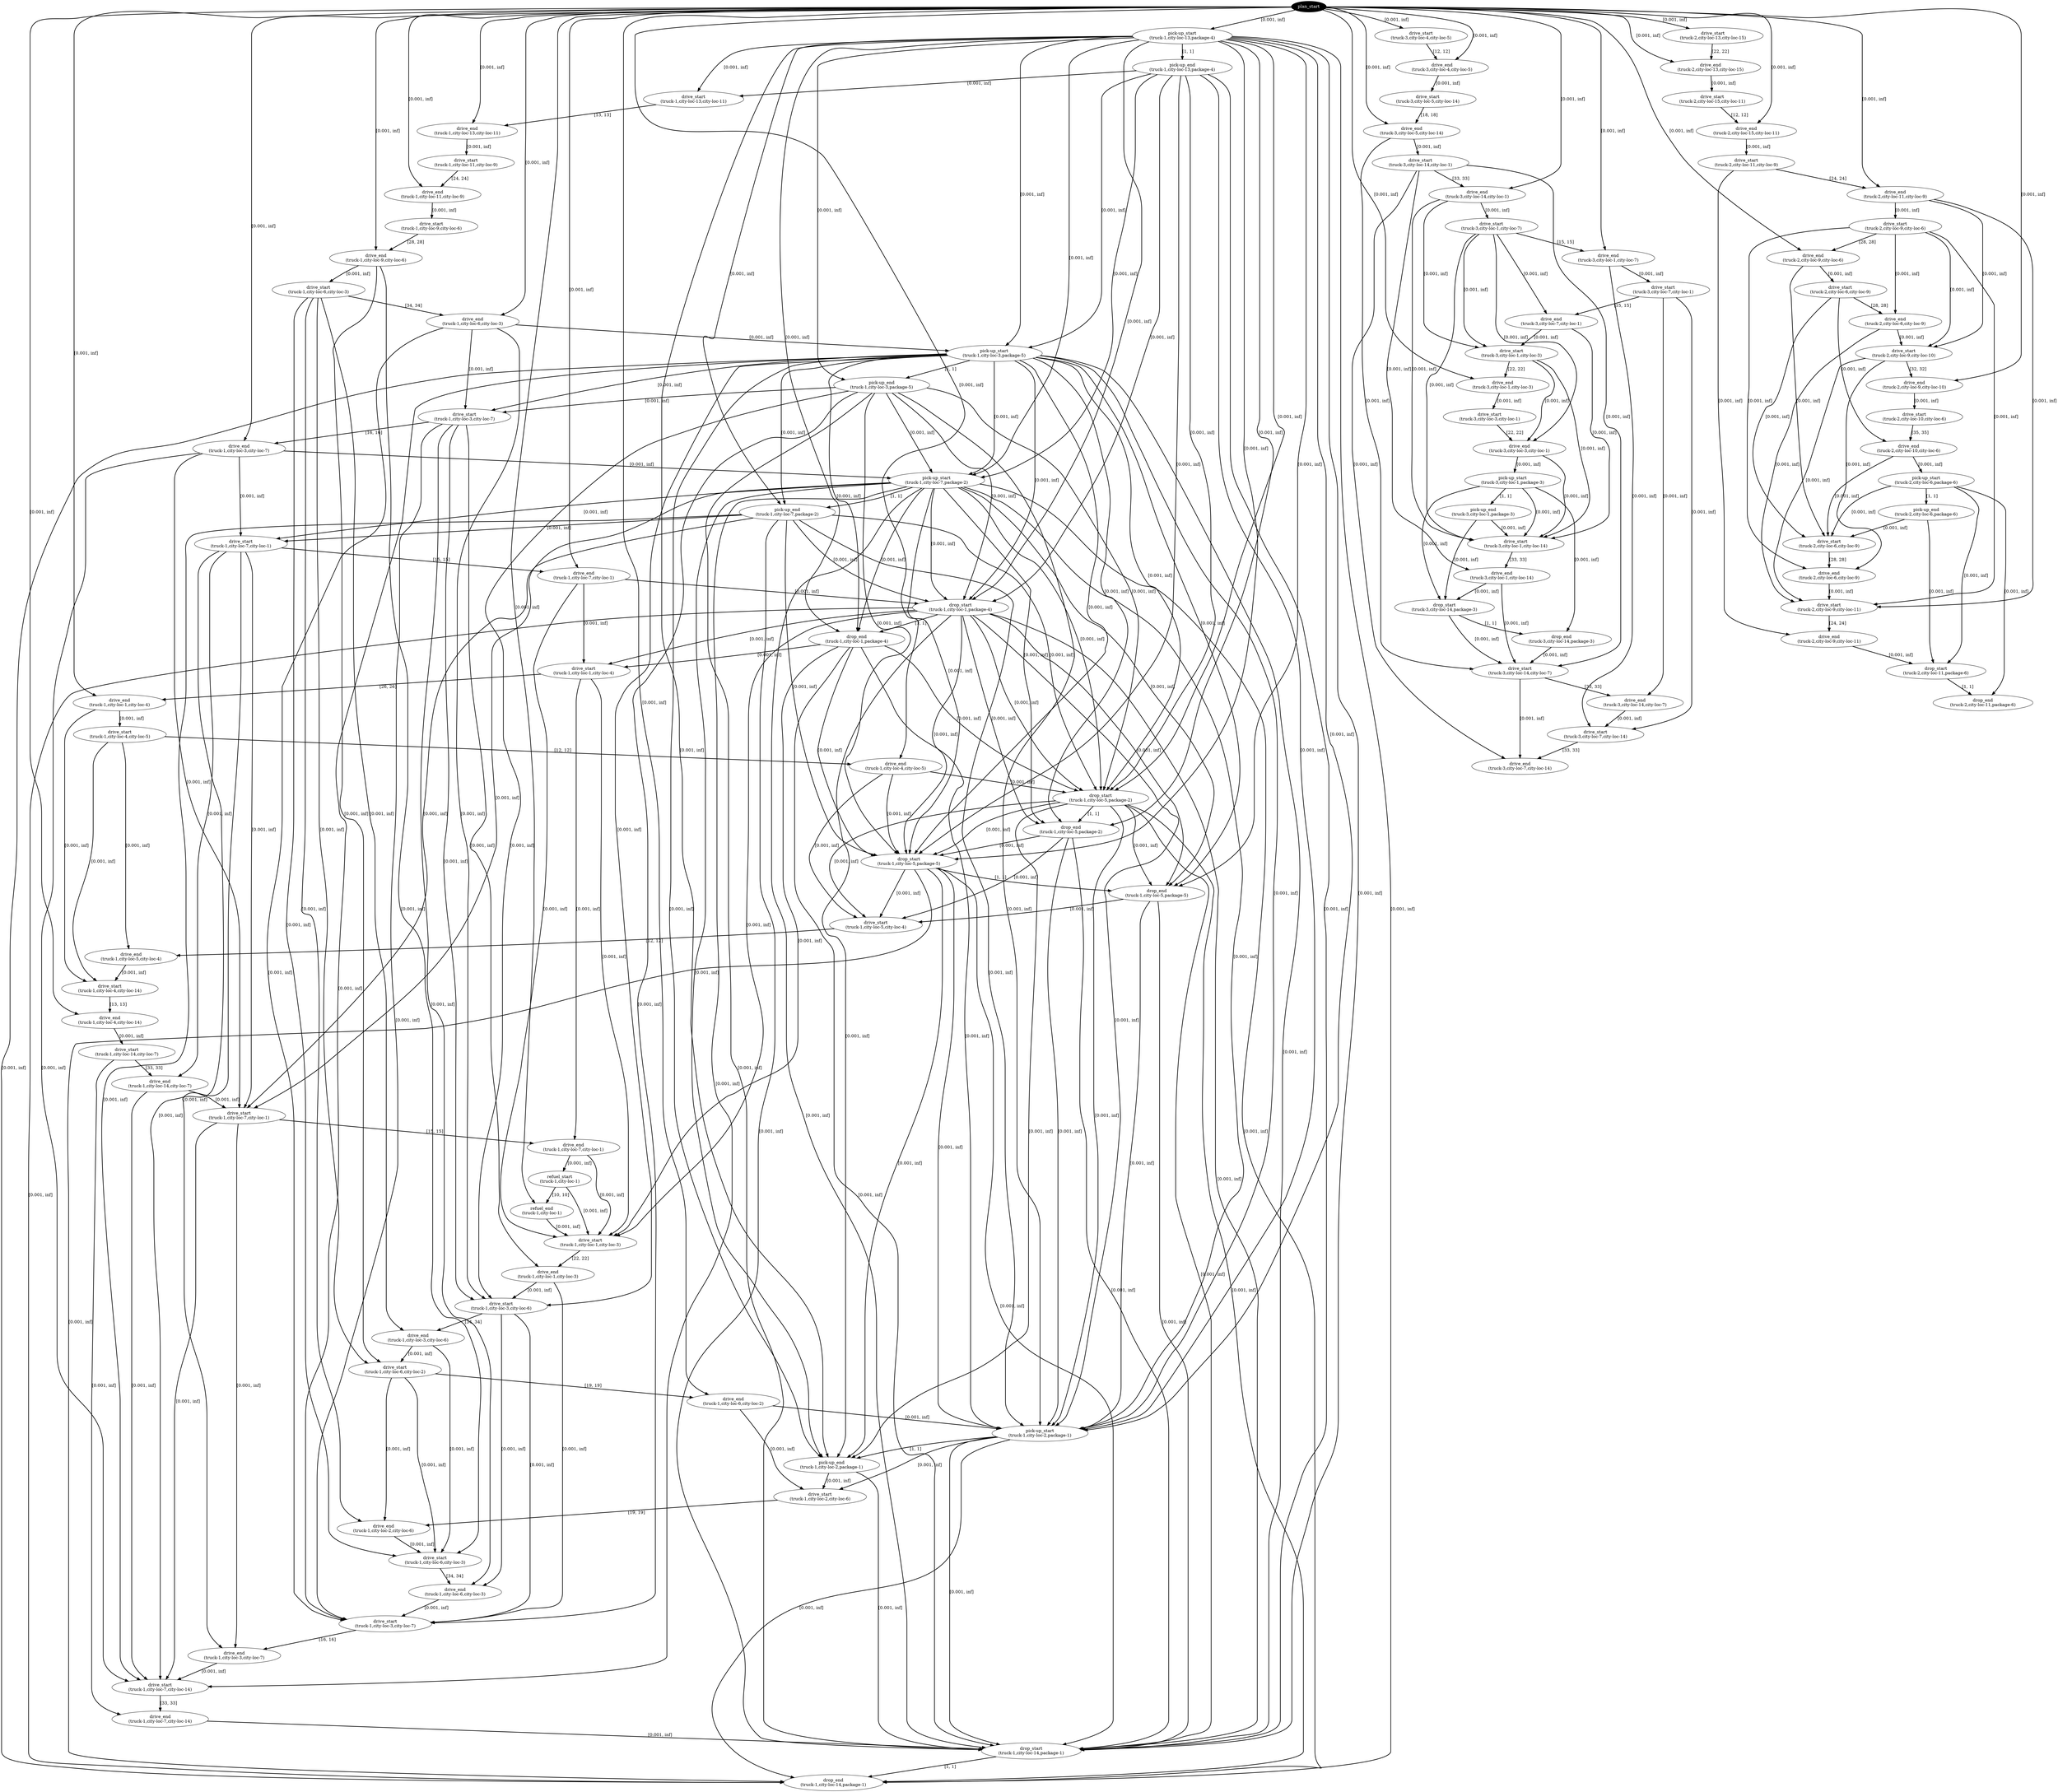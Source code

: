 digraph plan {
0[ label="plan_start",style=filled,fillcolor=black,fontcolor=white];
1[ label="pick-up_start
(truck-1,city-loc-13,package-4)"];
2[ label="pick-up_end
(truck-1,city-loc-13,package-4)"];
3[ label="drive_start
(truck-3,city-loc-4,city-loc-5)"];
4[ label="drive_end
(truck-3,city-loc-4,city-loc-5)"];
5[ label="drive_start
(truck-2,city-loc-13,city-loc-15)"];
6[ label="drive_end
(truck-2,city-loc-13,city-loc-15)"];
7[ label="drive_start
(truck-1,city-loc-13,city-loc-11)"];
8[ label="drive_end
(truck-1,city-loc-13,city-loc-11)"];
9[ label="drive_start
(truck-3,city-loc-5,city-loc-14)"];
10[ label="drive_end
(truck-3,city-loc-5,city-loc-14)"];
11[ label="drive_start
(truck-1,city-loc-11,city-loc-9)"];
12[ label="drive_end
(truck-1,city-loc-11,city-loc-9)"];
13[ label="drive_start
(truck-2,city-loc-15,city-loc-11)"];
14[ label="drive_end
(truck-2,city-loc-15,city-loc-11)"];
15[ label="drive_start
(truck-3,city-loc-14,city-loc-1)"];
16[ label="drive_end
(truck-3,city-loc-14,city-loc-1)"];
17[ label="drive_start
(truck-2,city-loc-11,city-loc-9)"];
18[ label="drive_end
(truck-2,city-loc-11,city-loc-9)"];
19[ label="drive_start
(truck-1,city-loc-9,city-loc-6)"];
20[ label="drive_end
(truck-1,city-loc-9,city-loc-6)"];
21[ label="drive_start
(truck-2,city-loc-9,city-loc-6)"];
22[ label="drive_end
(truck-2,city-loc-9,city-loc-6)"];
23[ label="drive_start
(truck-3,city-loc-1,city-loc-7)"];
24[ label="drive_end
(truck-3,city-loc-1,city-loc-7)"];
25[ label="drive_start
(truck-1,city-loc-6,city-loc-3)"];
26[ label="drive_end
(truck-1,city-loc-6,city-loc-3)"];
27[ label="drive_start
(truck-3,city-loc-7,city-loc-1)"];
28[ label="drive_end
(truck-3,city-loc-7,city-loc-1)"];
29[ label="drive_start
(truck-2,city-loc-6,city-loc-9)"];
30[ label="drive_end
(truck-2,city-loc-6,city-loc-9)"];
31[ label="drive_start
(truck-3,city-loc-1,city-loc-3)"];
32[ label="drive_end
(truck-3,city-loc-1,city-loc-3)"];
33[ label="pick-up_start
(truck-1,city-loc-3,package-5)"];
34[ label="pick-up_end
(truck-1,city-loc-3,package-5)"];
35[ label="drive_start
(truck-1,city-loc-3,city-loc-7)"];
36[ label="drive_end
(truck-1,city-loc-3,city-loc-7)"];
37[ label="drive_start
(truck-2,city-loc-9,city-loc-10)"];
38[ label="drive_end
(truck-2,city-loc-9,city-loc-10)"];
39[ label="drive_start
(truck-3,city-loc-3,city-loc-1)"];
40[ label="drive_end
(truck-3,city-loc-3,city-loc-1)"];
41[ label="pick-up_start
(truck-1,city-loc-7,package-2)"];
42[ label="pick-up_end
(truck-1,city-loc-7,package-2)"];
43[ label="drive_start
(truck-1,city-loc-7,city-loc-1)"];
44[ label="drive_end
(truck-1,city-loc-7,city-loc-1)"];
45[ label="drop_start
(truck-1,city-loc-1,package-4)"];
46[ label="drop_end
(truck-1,city-loc-1,package-4)"];
47[ label="drive_start
(truck-1,city-loc-1,city-loc-4)"];
48[ label="drive_end
(truck-1,city-loc-1,city-loc-4)"];
49[ label="pick-up_start
(truck-3,city-loc-1,package-3)"];
50[ label="pick-up_end
(truck-3,city-loc-1,package-3)"];
51[ label="drive_start
(truck-3,city-loc-1,city-loc-14)"];
52[ label="drive_end
(truck-3,city-loc-1,city-loc-14)"];
53[ label="drive_start
(truck-2,city-loc-10,city-loc-6)"];
54[ label="drive_end
(truck-2,city-loc-10,city-loc-6)"];
55[ label="drive_start
(truck-1,city-loc-4,city-loc-5)"];
56[ label="drive_end
(truck-1,city-loc-4,city-loc-5)"];
57[ label="drop_start
(truck-3,city-loc-14,package-3)"];
58[ label="drop_end
(truck-3,city-loc-14,package-3)"];
59[ label="drop_start
(truck-1,city-loc-5,package-2)"];
60[ label="drop_end
(truck-1,city-loc-5,package-2)"];
61[ label="drive_start
(truck-3,city-loc-14,city-loc-7)"];
62[ label="drive_end
(truck-3,city-loc-14,city-loc-7)"];
63[ label="drop_start
(truck-1,city-loc-5,package-5)"];
64[ label="drop_end
(truck-1,city-loc-5,package-5)"];
65[ label="drive_start
(truck-1,city-loc-5,city-loc-4)"];
66[ label="drive_end
(truck-1,city-loc-5,city-loc-4)"];
67[ label="pick-up_start
(truck-2,city-loc-6,package-6)"];
68[ label="pick-up_end
(truck-2,city-loc-6,package-6)"];
69[ label="drive_start
(truck-2,city-loc-6,city-loc-9)"];
70[ label="drive_end
(truck-2,city-loc-6,city-loc-9)"];
71[ label="drive_start
(truck-1,city-loc-4,city-loc-14)"];
72[ label="drive_end
(truck-1,city-loc-4,city-loc-14)"];
73[ label="drive_start
(truck-1,city-loc-14,city-loc-7)"];
74[ label="drive_end
(truck-1,city-loc-14,city-loc-7)"];
75[ label="drive_start
(truck-3,city-loc-7,city-loc-14)"];
76[ label="drive_end
(truck-3,city-loc-7,city-loc-14)"];
77[ label="drive_start
(truck-2,city-loc-9,city-loc-11)"];
78[ label="drive_end
(truck-2,city-loc-9,city-loc-11)"];
79[ label="drive_start
(truck-1,city-loc-7,city-loc-1)"];
80[ label="drive_end
(truck-1,city-loc-7,city-loc-1)"];
81[ label="drop_start
(truck-2,city-loc-11,package-6)"];
82[ label="drop_end
(truck-2,city-loc-11,package-6)"];
83[ label="refuel_start
(truck-1,city-loc-1)"];
84[ label="refuel_end
(truck-1,city-loc-1)"];
85[ label="drive_start
(truck-1,city-loc-1,city-loc-3)"];
86[ label="drive_end
(truck-1,city-loc-1,city-loc-3)"];
87[ label="drive_start
(truck-1,city-loc-3,city-loc-6)"];
88[ label="drive_end
(truck-1,city-loc-3,city-loc-6)"];
89[ label="drive_start
(truck-1,city-loc-6,city-loc-2)"];
90[ label="drive_end
(truck-1,city-loc-6,city-loc-2)"];
91[ label="pick-up_start
(truck-1,city-loc-2,package-1)"];
92[ label="pick-up_end
(truck-1,city-loc-2,package-1)"];
93[ label="drive_start
(truck-1,city-loc-2,city-loc-6)"];
94[ label="drive_end
(truck-1,city-loc-2,city-loc-6)"];
95[ label="drive_start
(truck-1,city-loc-6,city-loc-3)"];
96[ label="drive_end
(truck-1,city-loc-6,city-loc-3)"];
97[ label="drive_start
(truck-1,city-loc-3,city-loc-7)"];
98[ label="drive_end
(truck-1,city-loc-3,city-loc-7)"];
99[ label="drive_start
(truck-1,city-loc-7,city-loc-14)"];
100[ label="drive_end
(truck-1,city-loc-7,city-loc-14)"];
101[ label="drop_start
(truck-1,city-loc-14,package-1)"];
102[ label="drop_end
(truck-1,city-loc-14,package-1)"];
"0" -> "1" [ label="[0.001, inf]" , penwidth=2, color="black"]
"0" -> "3" [ label="[0.001, inf]" , penwidth=2, color="black"]
"0" -> "5" [ label="[0.001, inf]" , penwidth=2, color="black"]
"1" -> "2" [ label="[1, 1]" , penwidth=2, color="black"]
"2" -> "7" [ label="[0.001, inf]" , penwidth=2, color="black"]
"1" -> "7" [ label="[0.001, inf]" , penwidth=2, color="black"]
"3" -> "4" [ label="[12, 12]" , penwidth=2, color="black"]
"0" -> "4" [ label="[0.001, inf]" , penwidth=2, color="black"]
"4" -> "9" [ label="[0.001, inf]" , penwidth=2, color="black"]
"7" -> "8" [ label="[13, 13]" , penwidth=2, color="black"]
"0" -> "8" [ label="[0.001, inf]" , penwidth=2, color="black"]
"8" -> "11" [ label="[0.001, inf]" , penwidth=2, color="black"]
"5" -> "6" [ label="[22, 22]" , penwidth=2, color="black"]
"0" -> "6" [ label="[0.001, inf]" , penwidth=2, color="black"]
"6" -> "13" [ label="[0.001, inf]" , penwidth=2, color="black"]
"9" -> "10" [ label="[18, 18]" , penwidth=2, color="black"]
"0" -> "10" [ label="[0.001, inf]" , penwidth=2, color="black"]
"10" -> "15" [ label="[0.001, inf]" , penwidth=2, color="black"]
"13" -> "14" [ label="[12, 12]" , penwidth=2, color="black"]
"0" -> "14" [ label="[0.001, inf]" , penwidth=2, color="black"]
"14" -> "17" [ label="[0.001, inf]" , penwidth=2, color="black"]
"11" -> "12" [ label="[24, 24]" , penwidth=2, color="black"]
"0" -> "12" [ label="[0.001, inf]" , penwidth=2, color="black"]
"12" -> "19" [ label="[0.001, inf]" , penwidth=2, color="black"]
"17" -> "18" [ label="[24, 24]" , penwidth=2, color="black"]
"0" -> "18" [ label="[0.001, inf]" , penwidth=2, color="black"]
"18" -> "21" [ label="[0.001, inf]" , penwidth=2, color="black"]
"15" -> "16" [ label="[33, 33]" , penwidth=2, color="black"]
"0" -> "16" [ label="[0.001, inf]" , penwidth=2, color="black"]
"16" -> "23" [ label="[0.001, inf]" , penwidth=2, color="black"]
"19" -> "20" [ label="[28, 28]" , penwidth=2, color="black"]
"0" -> "20" [ label="[0.001, inf]" , penwidth=2, color="black"]
"20" -> "25" [ label="[0.001, inf]" , penwidth=2, color="black"]
"23" -> "24" [ label="[15, 15]" , penwidth=2, color="black"]
"0" -> "24" [ label="[0.001, inf]" , penwidth=2, color="black"]
"24" -> "27" [ label="[0.001, inf]" , penwidth=2, color="black"]
"21" -> "22" [ label="[28, 28]" , penwidth=2, color="black"]
"0" -> "22" [ label="[0.001, inf]" , penwidth=2, color="black"]
"22" -> "29" [ label="[0.001, inf]" , penwidth=2, color="black"]
"27" -> "28" [ label="[15, 15]" , penwidth=2, color="black"]
"23" -> "28" [ label="[0.001, inf]" , penwidth=2, color="black"]
"28" -> "31" [ label="[0.001, inf]" , penwidth=2, color="black"]
"23" -> "31" [ label="[0.001, inf]" , penwidth=2, color="black"]
"16" -> "31" [ label="[0.001, inf]" , penwidth=2, color="black"]
"25" -> "26" [ label="[34, 34]" , penwidth=2, color="black"]
"0" -> "26" [ label="[0.001, inf]" , penwidth=2, color="black"]
"26" -> "33" [ label="[0.001, inf]" , penwidth=2, color="black"]
"2" -> "33" [ label="[0.001, inf]" , penwidth=2, color="black"]
"1" -> "33" [ label="[0.001, inf]" , penwidth=2, color="black"]
"33" -> "34" [ label="[1, 1]" , penwidth=2, color="black"]
"1" -> "34" [ label="[0.001, inf]" , penwidth=2, color="black"]
"26" -> "35" [ label="[0.001, inf]" , penwidth=2, color="black"]
"34" -> "35" [ label="[0.001, inf]" , penwidth=2, color="black"]
"33" -> "35" [ label="[0.001, inf]" , penwidth=2, color="black"]
"29" -> "30" [ label="[28, 28]" , penwidth=2, color="black"]
"21" -> "30" [ label="[0.001, inf]" , penwidth=2, color="black"]
"30" -> "37" [ label="[0.001, inf]" , penwidth=2, color="black"]
"21" -> "37" [ label="[0.001, inf]" , penwidth=2, color="black"]
"18" -> "37" [ label="[0.001, inf]" , penwidth=2, color="black"]
"31" -> "32" [ label="[22, 22]" , penwidth=2, color="black"]
"0" -> "32" [ label="[0.001, inf]" , penwidth=2, color="black"]
"32" -> "39" [ label="[0.001, inf]" , penwidth=2, color="black"]
"35" -> "36" [ label="[16, 16]" , penwidth=2, color="black"]
"0" -> "36" [ label="[0.001, inf]" , penwidth=2, color="black"]
"36" -> "41" [ label="[0.001, inf]" , penwidth=2, color="black"]
"34" -> "41" [ label="[0.001, inf]" , penwidth=2, color="black"]
"33" -> "41" [ label="[0.001, inf]" , penwidth=2, color="black"]
"2" -> "41" [ label="[0.001, inf]" , penwidth=2, color="black"]
"1" -> "41" [ label="[0.001, inf]" , penwidth=2, color="black"]
"41" -> "42" [ label="[1, 1]" , penwidth=2, color="black"]
"33" -> "42" [ label="[0.001, inf]" , penwidth=2, color="black"]
"1" -> "42" [ label="[0.001, inf]" , penwidth=2, color="black"]
"36" -> "43" [ label="[0.001, inf]" , penwidth=2, color="black"]
"42" -> "43" [ label="[0.001, inf]" , penwidth=2, color="black"]
"41" -> "43" [ label="[0.001, inf]" , penwidth=2, color="black"]
"43" -> "44" [ label="[15, 15]" , penwidth=2, color="black"]
"0" -> "44" [ label="[0.001, inf]" , penwidth=2, color="black"]
"44" -> "45" [ label="[0.001, inf]" , penwidth=2, color="black"]
"2" -> "45" [ label="[0.001, inf]" , penwidth=2, color="black"]
"42" -> "45" [ label="[0.001, inf]" , penwidth=2, color="black"]
"41" -> "45" [ label="[0.001, inf]" , penwidth=2, color="black"]
"34" -> "45" [ label="[0.001, inf]" , penwidth=2, color="black"]
"33" -> "45" [ label="[0.001, inf]" , penwidth=2, color="black"]
"1" -> "45" [ label="[0.001, inf]" , penwidth=2, color="black"]
"45" -> "46" [ label="[1, 1]" , penwidth=2, color="black"]
"41" -> "46" [ label="[0.001, inf]" , penwidth=2, color="black"]
"33" -> "46" [ label="[0.001, inf]" , penwidth=2, color="black"]
"1" -> "46" [ label="[0.001, inf]" , penwidth=2, color="black"]
"44" -> "47" [ label="[0.001, inf]" , penwidth=2, color="black"]
"46" -> "47" [ label="[0.001, inf]" , penwidth=2, color="black"]
"45" -> "47" [ label="[0.001, inf]" , penwidth=2, color="black"]
"39" -> "40" [ label="[22, 22]" , penwidth=2, color="black"]
"31" -> "40" [ label="[0.001, inf]" , penwidth=2, color="black"]
"23" -> "40" [ label="[0.001, inf]" , penwidth=2, color="black"]
"40" -> "49" [ label="[0.001, inf]" , penwidth=2, color="black"]
"49" -> "50" [ label="[1, 1]" , penwidth=2, color="black"]
"40" -> "51" [ label="[0.001, inf]" , penwidth=2, color="black"]
"50" -> "51" [ label="[0.001, inf]" , penwidth=2, color="black"]
"49" -> "51" [ label="[0.001, inf]" , penwidth=2, color="black"]
"31" -> "51" [ label="[0.001, inf]" , penwidth=2, color="black"]
"28" -> "51" [ label="[0.001, inf]" , penwidth=2, color="black"]
"23" -> "51" [ label="[0.001, inf]" , penwidth=2, color="black"]
"16" -> "51" [ label="[0.001, inf]" , penwidth=2, color="black"]
"37" -> "38" [ label="[32, 32]" , penwidth=2, color="black"]
"0" -> "38" [ label="[0.001, inf]" , penwidth=2, color="black"]
"38" -> "53" [ label="[0.001, inf]" , penwidth=2, color="black"]
"47" -> "48" [ label="[26, 26]" , penwidth=2, color="black"]
"0" -> "48" [ label="[0.001, inf]" , penwidth=2, color="black"]
"48" -> "55" [ label="[0.001, inf]" , penwidth=2, color="black"]
"51" -> "52" [ label="[33, 33]" , penwidth=2, color="black"]
"15" -> "52" [ label="[0.001, inf]" , penwidth=2, color="black"]
"52" -> "57" [ label="[0.001, inf]" , penwidth=2, color="black"]
"50" -> "57" [ label="[0.001, inf]" , penwidth=2, color="black"]
"49" -> "57" [ label="[0.001, inf]" , penwidth=2, color="black"]
"55" -> "56" [ label="[12, 12]" , penwidth=2, color="black"]
"0" -> "56" [ label="[0.001, inf]" , penwidth=2, color="black"]
"57" -> "58" [ label="[1, 1]" , penwidth=2, color="black"]
"49" -> "58" [ label="[0.001, inf]" , penwidth=2, color="black"]
"56" -> "59" [ label="[0.001, inf]" , penwidth=2, color="black"]
"42" -> "59" [ label="[0.001, inf]" , penwidth=2, color="black"]
"46" -> "59" [ label="[0.001, inf]" , penwidth=2, color="black"]
"45" -> "59" [ label="[0.001, inf]" , penwidth=2, color="black"]
"41" -> "59" [ label="[0.001, inf]" , penwidth=2, color="black"]
"34" -> "59" [ label="[0.001, inf]" , penwidth=2, color="black"]
"33" -> "59" [ label="[0.001, inf]" , penwidth=2, color="black"]
"2" -> "59" [ label="[0.001, inf]" , penwidth=2, color="black"]
"1" -> "59" [ label="[0.001, inf]" , penwidth=2, color="black"]
"52" -> "61" [ label="[0.001, inf]" , penwidth=2, color="black"]
"58" -> "61" [ label="[0.001, inf]" , penwidth=2, color="black"]
"57" -> "61" [ label="[0.001, inf]" , penwidth=2, color="black"]
"15" -> "61" [ label="[0.001, inf]" , penwidth=2, color="black"]
"10" -> "61" [ label="[0.001, inf]" , penwidth=2, color="black"]
"59" -> "60" [ label="[1, 1]" , penwidth=2, color="black"]
"45" -> "60" [ label="[0.001, inf]" , penwidth=2, color="black"]
"41" -> "60" [ label="[0.001, inf]" , penwidth=2, color="black"]
"33" -> "60" [ label="[0.001, inf]" , penwidth=2, color="black"]
"1" -> "60" [ label="[0.001, inf]" , penwidth=2, color="black"]
"56" -> "63" [ label="[0.001, inf]" , penwidth=2, color="black"]
"34" -> "63" [ label="[0.001, inf]" , penwidth=2, color="black"]
"60" -> "63" [ label="[0.001, inf]" , penwidth=2, color="black"]
"59" -> "63" [ label="[0.001, inf]" , penwidth=2, color="black"]
"46" -> "63" [ label="[0.001, inf]" , penwidth=2, color="black"]
"45" -> "63" [ label="[0.001, inf]" , penwidth=2, color="black"]
"42" -> "63" [ label="[0.001, inf]" , penwidth=2, color="black"]
"41" -> "63" [ label="[0.001, inf]" , penwidth=2, color="black"]
"33" -> "63" [ label="[0.001, inf]" , penwidth=2, color="black"]
"2" -> "63" [ label="[0.001, inf]" , penwidth=2, color="black"]
"1" -> "63" [ label="[0.001, inf]" , penwidth=2, color="black"]
"63" -> "64" [ label="[1, 1]" , penwidth=2, color="black"]
"59" -> "64" [ label="[0.001, inf]" , penwidth=2, color="black"]
"45" -> "64" [ label="[0.001, inf]" , penwidth=2, color="black"]
"41" -> "64" [ label="[0.001, inf]" , penwidth=2, color="black"]
"33" -> "64" [ label="[0.001, inf]" , penwidth=2, color="black"]
"1" -> "64" [ label="[0.001, inf]" , penwidth=2, color="black"]
"56" -> "65" [ label="[0.001, inf]" , penwidth=2, color="black"]
"64" -> "65" [ label="[0.001, inf]" , penwidth=2, color="black"]
"63" -> "65" [ label="[0.001, inf]" , penwidth=2, color="black"]
"60" -> "65" [ label="[0.001, inf]" , penwidth=2, color="black"]
"59" -> "65" [ label="[0.001, inf]" , penwidth=2, color="black"]
"53" -> "54" [ label="[35, 35]" , penwidth=2, color="black"]
"29" -> "54" [ label="[0.001, inf]" , penwidth=2, color="black"]
"54" -> "67" [ label="[0.001, inf]" , penwidth=2, color="black"]
"67" -> "68" [ label="[1, 1]" , penwidth=2, color="black"]
"54" -> "69" [ label="[0.001, inf]" , penwidth=2, color="black"]
"68" -> "69" [ label="[0.001, inf]" , penwidth=2, color="black"]
"67" -> "69" [ label="[0.001, inf]" , penwidth=2, color="black"]
"29" -> "69" [ label="[0.001, inf]" , penwidth=2, color="black"]
"22" -> "69" [ label="[0.001, inf]" , penwidth=2, color="black"]
"65" -> "66" [ label="[12, 12]" , penwidth=2, color="black"]
"55" -> "66" [ label="[0.001, inf]" , penwidth=2, color="black"]
"66" -> "71" [ label="[0.001, inf]" , penwidth=2, color="black"]
"55" -> "71" [ label="[0.001, inf]" , penwidth=2, color="black"]
"48" -> "71" [ label="[0.001, inf]" , penwidth=2, color="black"]
"71" -> "72" [ label="[13, 13]" , penwidth=2, color="black"]
"0" -> "72" [ label="[0.001, inf]" , penwidth=2, color="black"]
"72" -> "73" [ label="[0.001, inf]" , penwidth=2, color="black"]
"61" -> "62" [ label="[33, 33]" , penwidth=2, color="black"]
"27" -> "62" [ label="[0.001, inf]" , penwidth=2, color="black"]
"62" -> "75" [ label="[0.001, inf]" , penwidth=2, color="black"]
"27" -> "75" [ label="[0.001, inf]" , penwidth=2, color="black"]
"24" -> "75" [ label="[0.001, inf]" , penwidth=2, color="black"]
"69" -> "70" [ label="[28, 28]" , penwidth=2, color="black"]
"37" -> "70" [ label="[0.001, inf]" , penwidth=2, color="black"]
"21" -> "70" [ label="[0.001, inf]" , penwidth=2, color="black"]
"70" -> "77" [ label="[0.001, inf]" , penwidth=2, color="black"]
"37" -> "77" [ label="[0.001, inf]" , penwidth=2, color="black"]
"30" -> "77" [ label="[0.001, inf]" , penwidth=2, color="black"]
"21" -> "77" [ label="[0.001, inf]" , penwidth=2, color="black"]
"18" -> "77" [ label="[0.001, inf]" , penwidth=2, color="black"]
"73" -> "74" [ label="[33, 33]" , penwidth=2, color="black"]
"43" -> "74" [ label="[0.001, inf]" , penwidth=2, color="black"]
"74" -> "79" [ label="[0.001, inf]" , penwidth=2, color="black"]
"43" -> "79" [ label="[0.001, inf]" , penwidth=2, color="black"]
"42" -> "79" [ label="[0.001, inf]" , penwidth=2, color="black"]
"41" -> "79" [ label="[0.001, inf]" , penwidth=2, color="black"]
"36" -> "79" [ label="[0.001, inf]" , penwidth=2, color="black"]
"77" -> "78" [ label="[24, 24]" , penwidth=2, color="black"]
"17" -> "78" [ label="[0.001, inf]" , penwidth=2, color="black"]
"78" -> "81" [ label="[0.001, inf]" , penwidth=2, color="black"]
"68" -> "81" [ label="[0.001, inf]" , penwidth=2, color="black"]
"67" -> "81" [ label="[0.001, inf]" , penwidth=2, color="black"]
"81" -> "82" [ label="[1, 1]" , penwidth=2, color="black"]
"67" -> "82" [ label="[0.001, inf]" , penwidth=2, color="black"]
"75" -> "76" [ label="[33, 33]" , penwidth=2, color="black"]
"61" -> "76" [ label="[0.001, inf]" , penwidth=2, color="black"]
"15" -> "76" [ label="[0.001, inf]" , penwidth=2, color="black"]
"79" -> "80" [ label="[15, 15]" , penwidth=2, color="black"]
"47" -> "80" [ label="[0.001, inf]" , penwidth=2, color="black"]
"80" -> "83" [ label="[0.001, inf]" , penwidth=2, color="black"]
"83" -> "84" [ label="[10, 10]" , penwidth=2, color="black"]
"0" -> "84" [ label="[0.001, inf]" , penwidth=2, color="black"]
"80" -> "85" [ label="[0.001, inf]" , penwidth=2, color="black"]
"84" -> "85" [ label="[0.001, inf]" , penwidth=2, color="black"]
"83" -> "85" [ label="[0.001, inf]" , penwidth=2, color="black"]
"47" -> "85" [ label="[0.001, inf]" , penwidth=2, color="black"]
"46" -> "85" [ label="[0.001, inf]" , penwidth=2, color="black"]
"45" -> "85" [ label="[0.001, inf]" , penwidth=2, color="black"]
"44" -> "85" [ label="[0.001, inf]" , penwidth=2, color="black"]
"85" -> "86" [ label="[22, 22]" , penwidth=2, color="black"]
"35" -> "86" [ label="[0.001, inf]" , penwidth=2, color="black"]
"86" -> "87" [ label="[0.001, inf]" , penwidth=2, color="black"]
"35" -> "87" [ label="[0.001, inf]" , penwidth=2, color="black"]
"34" -> "87" [ label="[0.001, inf]" , penwidth=2, color="black"]
"33" -> "87" [ label="[0.001, inf]" , penwidth=2, color="black"]
"26" -> "87" [ label="[0.001, inf]" , penwidth=2, color="black"]
"87" -> "88" [ label="[34, 34]" , penwidth=2, color="black"]
"25" -> "88" [ label="[0.001, inf]" , penwidth=2, color="black"]
"88" -> "89" [ label="[0.001, inf]" , penwidth=2, color="black"]
"25" -> "89" [ label="[0.001, inf]" , penwidth=2, color="black"]
"20" -> "89" [ label="[0.001, inf]" , penwidth=2, color="black"]
"89" -> "90" [ label="[19, 19]" , penwidth=2, color="black"]
"0" -> "90" [ label="[0.001, inf]" , penwidth=2, color="black"]
"90" -> "91" [ label="[0.001, inf]" , penwidth=2, color="black"]
"64" -> "91" [ label="[0.001, inf]" , penwidth=2, color="black"]
"63" -> "91" [ label="[0.001, inf]" , penwidth=2, color="black"]
"60" -> "91" [ label="[0.001, inf]" , penwidth=2, color="black"]
"59" -> "91" [ label="[0.001, inf]" , penwidth=2, color="black"]
"46" -> "91" [ label="[0.001, inf]" , penwidth=2, color="black"]
"45" -> "91" [ label="[0.001, inf]" , penwidth=2, color="black"]
"42" -> "91" [ label="[0.001, inf]" , penwidth=2, color="black"]
"41" -> "91" [ label="[0.001, inf]" , penwidth=2, color="black"]
"34" -> "91" [ label="[0.001, inf]" , penwidth=2, color="black"]
"33" -> "91" [ label="[0.001, inf]" , penwidth=2, color="black"]
"2" -> "91" [ label="[0.001, inf]" , penwidth=2, color="black"]
"1" -> "91" [ label="[0.001, inf]" , penwidth=2, color="black"]
"91" -> "92" [ label="[1, 1]" , penwidth=2, color="black"]
"63" -> "92" [ label="[0.001, inf]" , penwidth=2, color="black"]
"59" -> "92" [ label="[0.001, inf]" , penwidth=2, color="black"]
"45" -> "92" [ label="[0.001, inf]" , penwidth=2, color="black"]
"41" -> "92" [ label="[0.001, inf]" , penwidth=2, color="black"]
"33" -> "92" [ label="[0.001, inf]" , penwidth=2, color="black"]
"1" -> "92" [ label="[0.001, inf]" , penwidth=2, color="black"]
"90" -> "93" [ label="[0.001, inf]" , penwidth=2, color="black"]
"92" -> "93" [ label="[0.001, inf]" , penwidth=2, color="black"]
"91" -> "93" [ label="[0.001, inf]" , penwidth=2, color="black"]
"93" -> "94" [ label="[19, 19]" , penwidth=2, color="black"]
"89" -> "94" [ label="[0.001, inf]" , penwidth=2, color="black"]
"25" -> "94" [ label="[0.001, inf]" , penwidth=2, color="black"]
"94" -> "95" [ label="[0.001, inf]" , penwidth=2, color="black"]
"89" -> "95" [ label="[0.001, inf]" , penwidth=2, color="black"]
"88" -> "95" [ label="[0.001, inf]" , penwidth=2, color="black"]
"25" -> "95" [ label="[0.001, inf]" , penwidth=2, color="black"]
"20" -> "95" [ label="[0.001, inf]" , penwidth=2, color="black"]
"95" -> "96" [ label="[34, 34]" , penwidth=2, color="black"]
"87" -> "96" [ label="[0.001, inf]" , penwidth=2, color="black"]
"35" -> "96" [ label="[0.001, inf]" , penwidth=2, color="black"]
"96" -> "97" [ label="[0.001, inf]" , penwidth=2, color="black"]
"87" -> "97" [ label="[0.001, inf]" , penwidth=2, color="black"]
"86" -> "97" [ label="[0.001, inf]" , penwidth=2, color="black"]
"35" -> "97" [ label="[0.001, inf]" , penwidth=2, color="black"]
"34" -> "97" [ label="[0.001, inf]" , penwidth=2, color="black"]
"33" -> "97" [ label="[0.001, inf]" , penwidth=2, color="black"]
"26" -> "97" [ label="[0.001, inf]" , penwidth=2, color="black"]
"97" -> "98" [ label="[16, 16]" , penwidth=2, color="black"]
"79" -> "98" [ label="[0.001, inf]" , penwidth=2, color="black"]
"43" -> "98" [ label="[0.001, inf]" , penwidth=2, color="black"]
"98" -> "99" [ label="[0.001, inf]" , penwidth=2, color="black"]
"79" -> "99" [ label="[0.001, inf]" , penwidth=2, color="black"]
"74" -> "99" [ label="[0.001, inf]" , penwidth=2, color="black"]
"43" -> "99" [ label="[0.001, inf]" , penwidth=2, color="black"]
"42" -> "99" [ label="[0.001, inf]" , penwidth=2, color="black"]
"41" -> "99" [ label="[0.001, inf]" , penwidth=2, color="black"]
"36" -> "99" [ label="[0.001, inf]" , penwidth=2, color="black"]
"99" -> "100" [ label="[33, 33]" , penwidth=2, color="black"]
"73" -> "100" [ label="[0.001, inf]" , penwidth=2, color="black"]
"100" -> "101" [ label="[0.001, inf]" , penwidth=2, color="black"]
"92" -> "101" [ label="[0.001, inf]" , penwidth=2, color="black"]
"91" -> "101" [ label="[0.001, inf]" , penwidth=2, color="black"]
"64" -> "101" [ label="[0.001, inf]" , penwidth=2, color="black"]
"63" -> "101" [ label="[0.001, inf]" , penwidth=2, color="black"]
"60" -> "101" [ label="[0.001, inf]" , penwidth=2, color="black"]
"59" -> "101" [ label="[0.001, inf]" , penwidth=2, color="black"]
"46" -> "101" [ label="[0.001, inf]" , penwidth=2, color="black"]
"45" -> "101" [ label="[0.001, inf]" , penwidth=2, color="black"]
"42" -> "101" [ label="[0.001, inf]" , penwidth=2, color="black"]
"41" -> "101" [ label="[0.001, inf]" , penwidth=2, color="black"]
"34" -> "101" [ label="[0.001, inf]" , penwidth=2, color="black"]
"33" -> "101" [ label="[0.001, inf]" , penwidth=2, color="black"]
"2" -> "101" [ label="[0.001, inf]" , penwidth=2, color="black"]
"1" -> "101" [ label="[0.001, inf]" , penwidth=2, color="black"]
"101" -> "102" [ label="[1, 1]" , penwidth=2, color="black"]
"91" -> "102" [ label="[0.001, inf]" , penwidth=2, color="black"]
"63" -> "102" [ label="[0.001, inf]" , penwidth=2, color="black"]
"59" -> "102" [ label="[0.001, inf]" , penwidth=2, color="black"]
"45" -> "102" [ label="[0.001, inf]" , penwidth=2, color="black"]
"41" -> "102" [ label="[0.001, inf]" , penwidth=2, color="black"]
"33" -> "102" [ label="[0.001, inf]" , penwidth=2, color="black"]
"1" -> "102" [ label="[0.001, inf]" , penwidth=2, color="black"]
}
